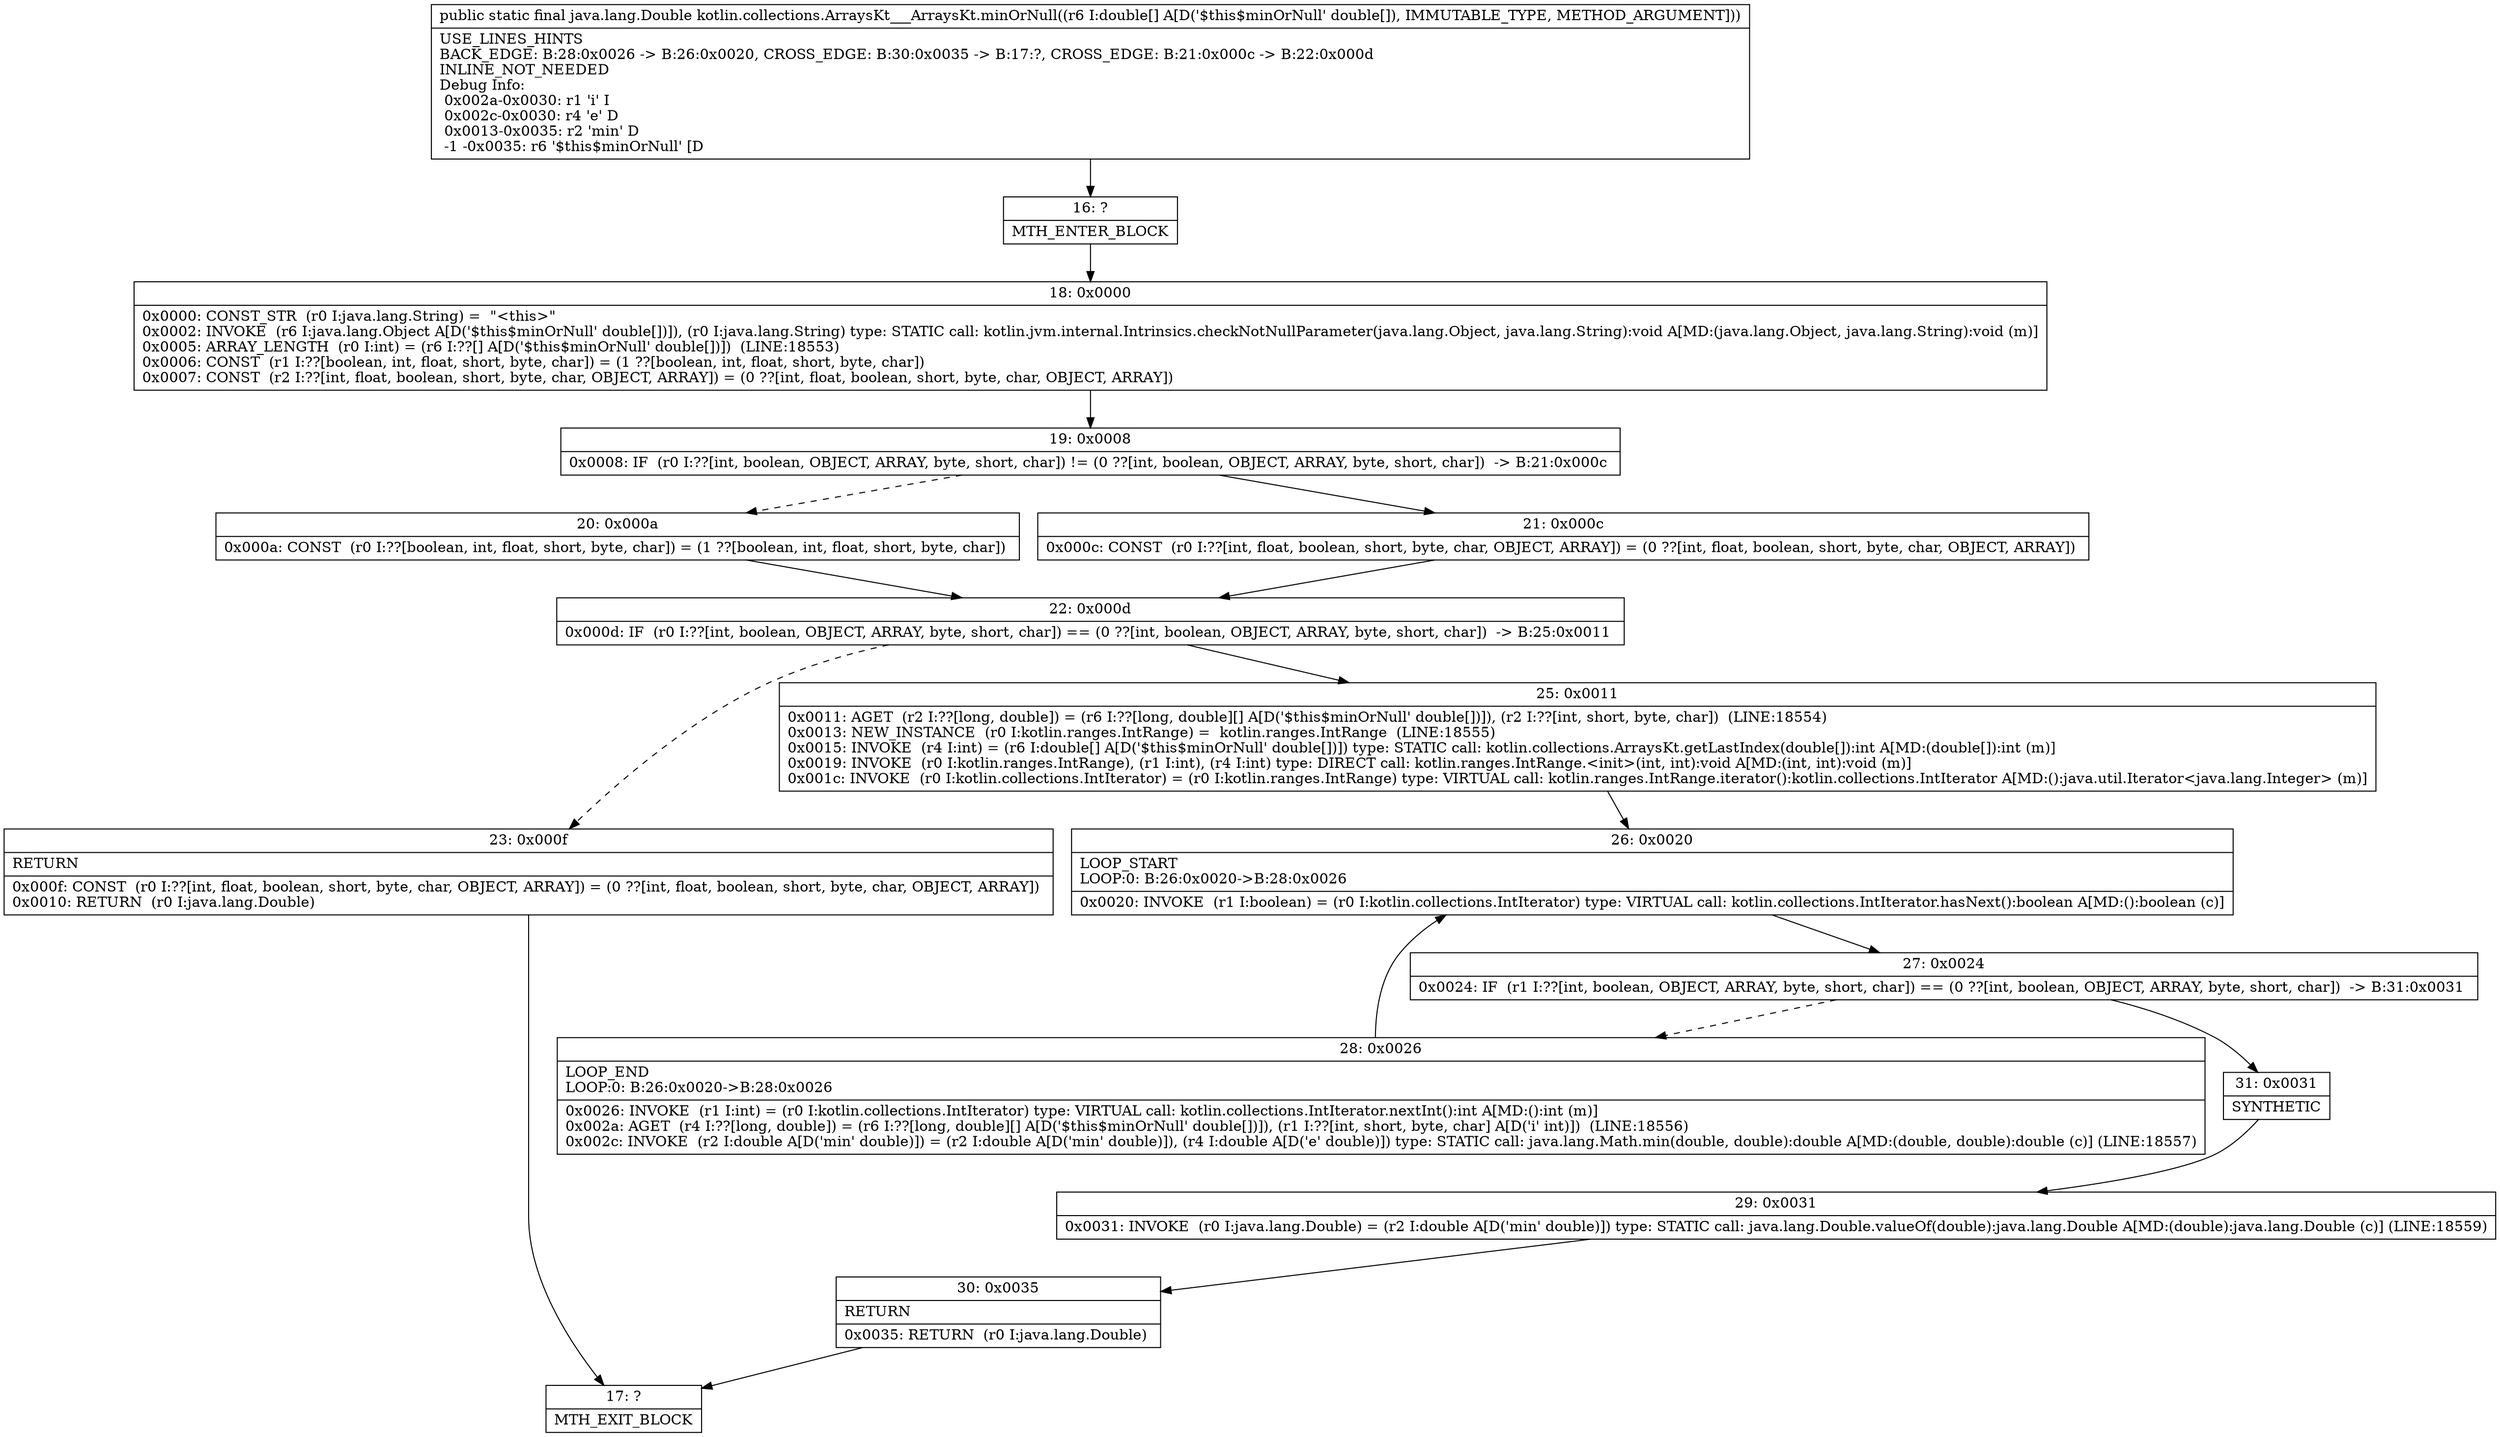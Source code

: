 digraph "CFG forkotlin.collections.ArraysKt___ArraysKt.minOrNull([D)Ljava\/lang\/Double;" {
Node_16 [shape=record,label="{16\:\ ?|MTH_ENTER_BLOCK\l}"];
Node_18 [shape=record,label="{18\:\ 0x0000|0x0000: CONST_STR  (r0 I:java.lang.String) =  \"\<this\>\" \l0x0002: INVOKE  (r6 I:java.lang.Object A[D('$this$minOrNull' double[])]), (r0 I:java.lang.String) type: STATIC call: kotlin.jvm.internal.Intrinsics.checkNotNullParameter(java.lang.Object, java.lang.String):void A[MD:(java.lang.Object, java.lang.String):void (m)]\l0x0005: ARRAY_LENGTH  (r0 I:int) = (r6 I:??[] A[D('$this$minOrNull' double[])])  (LINE:18553)\l0x0006: CONST  (r1 I:??[boolean, int, float, short, byte, char]) = (1 ??[boolean, int, float, short, byte, char]) \l0x0007: CONST  (r2 I:??[int, float, boolean, short, byte, char, OBJECT, ARRAY]) = (0 ??[int, float, boolean, short, byte, char, OBJECT, ARRAY]) \l}"];
Node_19 [shape=record,label="{19\:\ 0x0008|0x0008: IF  (r0 I:??[int, boolean, OBJECT, ARRAY, byte, short, char]) != (0 ??[int, boolean, OBJECT, ARRAY, byte, short, char])  \-\> B:21:0x000c \l}"];
Node_20 [shape=record,label="{20\:\ 0x000a|0x000a: CONST  (r0 I:??[boolean, int, float, short, byte, char]) = (1 ??[boolean, int, float, short, byte, char]) \l}"];
Node_22 [shape=record,label="{22\:\ 0x000d|0x000d: IF  (r0 I:??[int, boolean, OBJECT, ARRAY, byte, short, char]) == (0 ??[int, boolean, OBJECT, ARRAY, byte, short, char])  \-\> B:25:0x0011 \l}"];
Node_23 [shape=record,label="{23\:\ 0x000f|RETURN\l|0x000f: CONST  (r0 I:??[int, float, boolean, short, byte, char, OBJECT, ARRAY]) = (0 ??[int, float, boolean, short, byte, char, OBJECT, ARRAY]) \l0x0010: RETURN  (r0 I:java.lang.Double) \l}"];
Node_17 [shape=record,label="{17\:\ ?|MTH_EXIT_BLOCK\l}"];
Node_25 [shape=record,label="{25\:\ 0x0011|0x0011: AGET  (r2 I:??[long, double]) = (r6 I:??[long, double][] A[D('$this$minOrNull' double[])]), (r2 I:??[int, short, byte, char])  (LINE:18554)\l0x0013: NEW_INSTANCE  (r0 I:kotlin.ranges.IntRange) =  kotlin.ranges.IntRange  (LINE:18555)\l0x0015: INVOKE  (r4 I:int) = (r6 I:double[] A[D('$this$minOrNull' double[])]) type: STATIC call: kotlin.collections.ArraysKt.getLastIndex(double[]):int A[MD:(double[]):int (m)]\l0x0019: INVOKE  (r0 I:kotlin.ranges.IntRange), (r1 I:int), (r4 I:int) type: DIRECT call: kotlin.ranges.IntRange.\<init\>(int, int):void A[MD:(int, int):void (m)]\l0x001c: INVOKE  (r0 I:kotlin.collections.IntIterator) = (r0 I:kotlin.ranges.IntRange) type: VIRTUAL call: kotlin.ranges.IntRange.iterator():kotlin.collections.IntIterator A[MD:():java.util.Iterator\<java.lang.Integer\> (m)]\l}"];
Node_26 [shape=record,label="{26\:\ 0x0020|LOOP_START\lLOOP:0: B:26:0x0020\-\>B:28:0x0026\l|0x0020: INVOKE  (r1 I:boolean) = (r0 I:kotlin.collections.IntIterator) type: VIRTUAL call: kotlin.collections.IntIterator.hasNext():boolean A[MD:():boolean (c)]\l}"];
Node_27 [shape=record,label="{27\:\ 0x0024|0x0024: IF  (r1 I:??[int, boolean, OBJECT, ARRAY, byte, short, char]) == (0 ??[int, boolean, OBJECT, ARRAY, byte, short, char])  \-\> B:31:0x0031 \l}"];
Node_28 [shape=record,label="{28\:\ 0x0026|LOOP_END\lLOOP:0: B:26:0x0020\-\>B:28:0x0026\l|0x0026: INVOKE  (r1 I:int) = (r0 I:kotlin.collections.IntIterator) type: VIRTUAL call: kotlin.collections.IntIterator.nextInt():int A[MD:():int (m)]\l0x002a: AGET  (r4 I:??[long, double]) = (r6 I:??[long, double][] A[D('$this$minOrNull' double[])]), (r1 I:??[int, short, byte, char] A[D('i' int)])  (LINE:18556)\l0x002c: INVOKE  (r2 I:double A[D('min' double)]) = (r2 I:double A[D('min' double)]), (r4 I:double A[D('e' double)]) type: STATIC call: java.lang.Math.min(double, double):double A[MD:(double, double):double (c)] (LINE:18557)\l}"];
Node_31 [shape=record,label="{31\:\ 0x0031|SYNTHETIC\l}"];
Node_29 [shape=record,label="{29\:\ 0x0031|0x0031: INVOKE  (r0 I:java.lang.Double) = (r2 I:double A[D('min' double)]) type: STATIC call: java.lang.Double.valueOf(double):java.lang.Double A[MD:(double):java.lang.Double (c)] (LINE:18559)\l}"];
Node_30 [shape=record,label="{30\:\ 0x0035|RETURN\l|0x0035: RETURN  (r0 I:java.lang.Double) \l}"];
Node_21 [shape=record,label="{21\:\ 0x000c|0x000c: CONST  (r0 I:??[int, float, boolean, short, byte, char, OBJECT, ARRAY]) = (0 ??[int, float, boolean, short, byte, char, OBJECT, ARRAY]) \l}"];
MethodNode[shape=record,label="{public static final java.lang.Double kotlin.collections.ArraysKt___ArraysKt.minOrNull((r6 I:double[] A[D('$this$minOrNull' double[]), IMMUTABLE_TYPE, METHOD_ARGUMENT]))  | USE_LINES_HINTS\lBACK_EDGE: B:28:0x0026 \-\> B:26:0x0020, CROSS_EDGE: B:30:0x0035 \-\> B:17:?, CROSS_EDGE: B:21:0x000c \-\> B:22:0x000d\lINLINE_NOT_NEEDED\lDebug Info:\l  0x002a\-0x0030: r1 'i' I\l  0x002c\-0x0030: r4 'e' D\l  0x0013\-0x0035: r2 'min' D\l  \-1 \-0x0035: r6 '$this$minOrNull' [D\l}"];
MethodNode -> Node_16;Node_16 -> Node_18;
Node_18 -> Node_19;
Node_19 -> Node_20[style=dashed];
Node_19 -> Node_21;
Node_20 -> Node_22;
Node_22 -> Node_23[style=dashed];
Node_22 -> Node_25;
Node_23 -> Node_17;
Node_25 -> Node_26;
Node_26 -> Node_27;
Node_27 -> Node_28[style=dashed];
Node_27 -> Node_31;
Node_28 -> Node_26;
Node_31 -> Node_29;
Node_29 -> Node_30;
Node_30 -> Node_17;
Node_21 -> Node_22;
}

